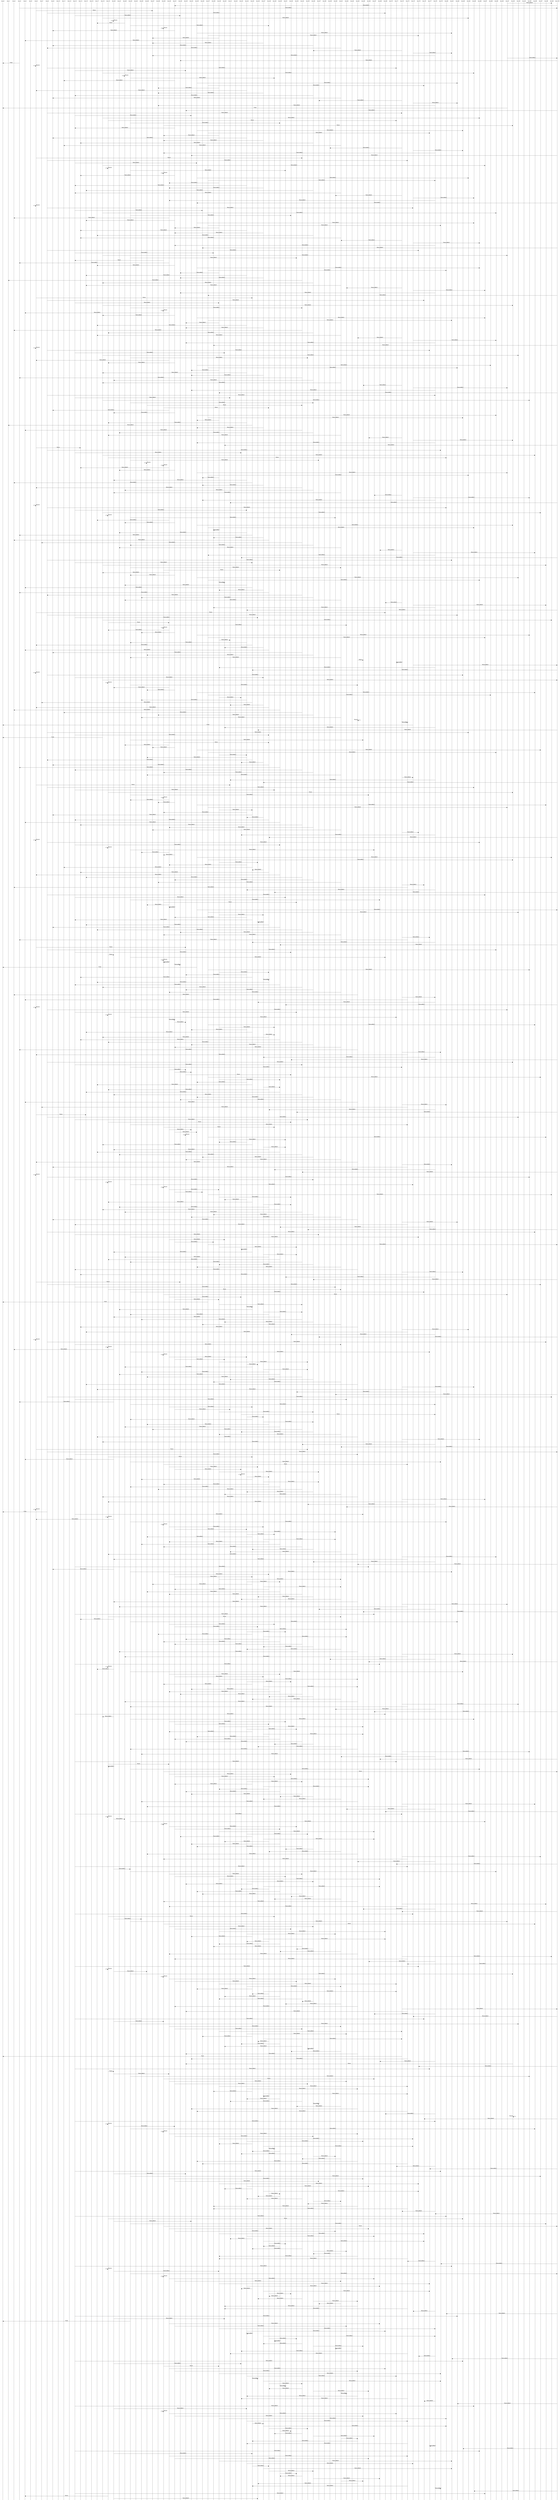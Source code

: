 msc{

Actor0,Actor1,Actor2,Actor3,Actor4,Actor5,Actor6,Actor7,Actor8,Actor9,Actor10,Actor11,Actor12,Actor13,Actor14,Actor15,Actor16,Actor17,Actor18,Actor19,Actor20,Actor21,Actor22,Actor23,Actor24,Actor25,Actor26,Actor27,Actor28,Actor29,Actor30,Actor31,Actor32,Actor33,Actor34,Actor35,Actor36,Actor37,Actor38,Actor39,Actor40,Actor41,Actor42,Actor43,Actor44,Actor45,Actor46,Actor47,Actor48,Actor49,Actor50,Actor51,Actor52,Actor53,Actor54,Actor55,Actor56,Actor57,Actor58,Actor59,Actor60,Actor61,Actor62,Actor63,Actor64,Actor65,Actor66,Actor67,Actor68,Actor69,Actor70,Actor71,Actor72,Actor73,Actor74,Actor75,Actor76,Actor77,Actor78,Actor79,Actor80,Actor81,Actor82,Actor83,Actor84,Actor85,Actor86,Actor87,Actor88,Actor89,Actor90,Actor91,Actor92,Actor93,Actor94,Actor95,Actor96,Actor97,Actor98,Actor99,Actor100;
 Actor91 => Actor99 [label="RemoveMe(G"];
 Actor100 => Actor31 [label="RemoveMe(G"];
 Actor3 => Actor100 [label="RemoveMe(G"];
 Actor6 => Actor27 [label="Rumor"];
 Actor8 => Actor69 [label="RemoveMe(G"];
 Actor13 => Actor32 [label="RemoveMe(G"];
 Actor18 => Actor84 [label="RemoveMe(G"];
 Actor20 => Actor20 [label="Remind"];
 Actor22 => Actor17 [label="Rumor"];
 Actor23 => Actor48 [label="RemoveMe(G"];
 Actor29 => Actor29 [label="Remind"];
 Actor31 => Actor9 [label="RemoveMe(G"];
 Actor35 => Actor81 [label="RemoveMe(G"];
 Actor37 => Actor75 [label="RemoveMe(G"];
 Actor39 => Actor27 [label="RemoveMe(G"];
 Actor44 => Actor4 [label="RemoveMe(G"];
 Actor47 => Actor27 [label="RemoveMe(G"];
 Actor56 => Actor9 [label="RemoveMe(G"];
 Actor61 => Actor8 [label="RemoveMe(G"];
 Actor72 => Actor56 [label="RemoveMe(G"];
 Actor74 => Actor81 [label="RemoveMe(G"];
 Actor78 => Actor27 [label="RemoveMe(G"];
 Actor91 => Actor100 [label="RemoveMe(G"];
 Actor100 => Actor32 [label="RemoveMe(G"];
 Actor3 => Actor0 [label="Finish"];
 Actor6 => Actor6 [label="Remind"];
 Actor8 => Actor71 [label="RemoveMe(G"];
 Actor13 => Actor33 [label="RemoveMe(G"];
 Actor18 => Actor85 [label="RemoveMe(G"];
 Actor22 => Actor22 [label="Remind"];
 Actor23 => Actor49 [label="RemoveMe(G"];
 Actor31 => Actor11 [label="RemoveMe(G"];
 Actor35 => Actor82 [label="RemoveMe(G"];
 Actor37 => Actor76 [label="RemoveMe(G"];
 Actor39 => Actor28 [label="RemoveMe(G"];
 Actor44 => Actor6 [label="RemoveMe(G"];
 Actor47 => Actor28 [label="RemoveMe(G"];
 Actor56 => Actor13 [label="RemoveMe(G"];
 Actor61 => Actor9 [label="RemoveMe(G"];
 Actor72 => Actor57 [label="RemoveMe(G"];
 Actor74 => Actor82 [label="RemoveMe(G"];
 Actor78 => Actor28 [label="RemoveMe(G"];
 Actor91 => Actor0 [label="Finish"];
 Actor100 => Actor33 [label="RemoveMe(G"];
 Actor8 => Actor72 [label="RemoveMe(G"];
 Actor13 => Actor34 [label="RemoveMe(G"];
 Actor18 => Actor86 [label="RemoveMe(G"];
 Actor19 => Actor71 [label="Rumor"];
 Actor23 => Actor50 [label="RemoveMe(G"];
 Actor29 => Actor92 [label="Rumor"];
 Actor31 => Actor13 [label="RemoveMe(G"];
 Actor35 => Actor83 [label="RemoveMe(G"];
 Actor37 => Actor77 [label="RemoveMe(G"];
 Actor39 => Actor29 [label="RemoveMe(G"];
 Actor44 => Actor9 [label="RemoveMe(G"];
 Actor47 => Actor29 [label="RemoveMe(G"];
 Actor56 => Actor14 [label="RemoveMe(G"];
 Actor61 => Actor11 [label="RemoveMe(G"];
 Actor72 => Actor59 [label="RemoveMe(G"];
 Actor74 => Actor83 [label="RemoveMe(G"];
 Actor78 => Actor29 [label="RemoveMe(G"];
 Actor100 => Actor34 [label="RemoveMe(G"];
 Actor6 => Actor54 [label="Rumor"];
 Actor8 => Actor73 [label="RemoveMe(G"];
 Actor13 => Actor35 [label="RemoveMe(G"];
 Actor18 => Actor87 [label="RemoveMe(G"];
 Actor19 => Actor19 [label="Remind"];
 Actor23 => Actor51 [label="RemoveMe(G"];
 Actor29 => Actor29 [label="Remind"];
 Actor31 => Actor14 [label="RemoveMe(G"];
 Actor35 => Actor84 [label="RemoveMe(G"];
 Actor37 => Actor78 [label="RemoveMe(G"];
 Actor39 => Actor30 [label="RemoveMe(G"];
 Actor44 => Actor13 [label="RemoveMe(G"];
 Actor47 => Actor30 [label="RemoveMe(G"];
 Actor56 => Actor15 [label="RemoveMe(G"];
 Actor61 => Actor13 [label="RemoveMe(G"];
 Actor72 => Actor60 [label="RemoveMe(G"];
 Actor74 => Actor85 [label="RemoveMe(G"];
 Actor78 => Actor30 [label="RemoveMe(G"];
 Actor100 => Actor35 [label="RemoveMe(G"];
 Actor6 => Actor6 [label="Remind"];
 Actor8 => Actor74 [label="RemoveMe(G"];
 Actor13 => Actor36 [label="RemoveMe(G"];
 Actor18 => Actor89 [label="RemoveMe(G"];
 Actor23 => Actor52 [label="RemoveMe(G"];
 Actor30 => Actor2 [label="RemoveMe(G"];
 Actor31 => Actor15 [label="RemoveMe(G"];
 Actor35 => Actor85 [label="RemoveMe(G"];
 Actor37 => Actor79 [label="RemoveMe(G"];
 Actor39 => Actor31 [label="RemoveMe(G"];
 Actor44 => Actor14 [label="RemoveMe(G"];
 Actor47 => Actor31 [label="RemoveMe(G"];
 Actor56 => Actor17 [label="RemoveMe(G"];
 Actor61 => Actor14 [label="RemoveMe(G"];
 Actor72 => Actor61 [label="RemoveMe(G"];
 Actor74 => Actor86 [label="RemoveMe(G"];
 Actor78 => Actor31 [label="RemoveMe(G"];
 Actor100 => Actor36 [label="RemoveMe(G"];
 Actor8 => Actor75 [label="RemoveMe(G"];
 Actor13 => Actor38 [label="RemoveMe(G"];
 Actor18 => Actor91 [label="RemoveMe(G"];
 Actor23 => Actor53 [label="RemoveMe(G"];
 Actor29 => Actor13 [label="Rumor"];
 Actor30 => Actor3 [label="RemoveMe(G"];
 Actor31 => Actor17 [label="RemoveMe(G"];
 Actor35 => Actor86 [label="RemoveMe(G"];
 Actor37 => Actor80 [label="RemoveMe(G"];
 Actor39 => Actor32 [label="RemoveMe(G"];
 Actor44 => Actor15 [label="RemoveMe(G"];
 Actor47 => Actor32 [label="RemoveMe(G"];
 Actor54 => Actor1 [label="RemoveMe(G"];
 Actor56 => Actor18 [label="RemoveMe(G"];
 Actor61 => Actor15 [label="RemoveMe(G"];
 Actor72 => Actor62 [label="RemoveMe(G"];
 Actor74 => Actor87 [label="RemoveMe(G"];
 Actor78 => Actor32 [label="RemoveMe(G"];
 Actor100 => Actor37 [label="RemoveMe(G"];
 Actor6 => Actor45 [label="Rumor"];
 Actor8 => Actor76 [label="RemoveMe(G"];
 Actor13 => Actor39 [label="RemoveMe(G"];
 Actor18 => Actor92 [label="RemoveMe(G"];
 Actor23 => Actor54 [label="RemoveMe(G"];
 Actor29 => Actor29 [label="Remind"];
 Actor30 => Actor4 [label="RemoveMe(G"];
 Actor31 => Actor18 [label="RemoveMe(G"];
 Actor35 => Actor87 [label="RemoveMe(G"];
 Actor37 => Actor81 [label="RemoveMe(G"];
 Actor39 => Actor33 [label="RemoveMe(G"];
 Actor44 => Actor17 [label="RemoveMe(G"];
 Actor47 => Actor33 [label="RemoveMe(G"];
 Actor54 => Actor2 [label="RemoveMe(G"];
 Actor56 => Actor19 [label="RemoveMe(G"];
 Actor61 => Actor17 [label="RemoveMe(G"];
 Actor72 => Actor64 [label="RemoveMe(G"];
 Actor74 => Actor89 [label="RemoveMe(G"];
 Actor78 => Actor33 [label="RemoveMe(G"];
 Actor100 => Actor38 [label="RemoveMe(G"];
 Actor6 => Actor6 [label="Remind"];
 Actor8 => Actor77 [label="RemoveMe(G"];
 Actor13 => Actor40 [label="RemoveMe(G"];
 Actor18 => Actor93 [label="RemoveMe(G"];
 Actor23 => Actor55 [label="RemoveMe(G"];
 Actor30 => Actor6 [label="RemoveMe(G"];
 Actor31 => Actor19 [label="RemoveMe(G"];
 Actor35 => Actor88 [label="RemoveMe(G"];
 Actor37 => Actor82 [label="RemoveMe(G"];
 Actor39 => Actor34 [label="RemoveMe(G"];
 Actor44 => Actor18 [label="RemoveMe(G"];
 Actor47 => Actor34 [label="RemoveMe(G"];
 Actor54 => Actor3 [label="RemoveMe(G"];
 Actor56 => Actor20 [label="RemoveMe(G"];
 Actor61 => Actor18 [label="RemoveMe(G"];
 Actor72 => Actor65 [label="RemoveMe(G"];
 Actor74 => Actor91 [label="RemoveMe(G"];
 Actor78 => Actor34 [label="RemoveMe(G"];
 Actor100 => Actor39 [label="RemoveMe(G"];
 Actor8 => Actor78 [label="RemoveMe(G"];
 Actor13 => Actor41 [label="RemoveMe(G"];
 Actor18 => Actor95 [label="RemoveMe(G"];
 Actor23 => Actor56 [label="RemoveMe(G"];
 Actor26 => Actor54 [label="Rumor"];
 Actor29 => Actor48 [label="Rumor"];
 Actor30 => Actor9 [label="RemoveMe(G"];
 Actor31 => Actor20 [label="RemoveMe(G"];
 Actor35 => Actor89 [label="RemoveMe(G"];
 Actor37 => Actor83 [label="RemoveMe(G"];
 Actor39 => Actor35 [label="RemoveMe(G"];
 Actor44 => Actor19 [label="RemoveMe(G"];
 Actor45 => Actor1 [label="RemoveMe(G"];
 Actor47 => Actor35 [label="RemoveMe(G"];
 Actor54 => Actor4 [label="RemoveMe(G"];
 Actor56 => Actor21 [label="RemoveMe(G"];
 Actor61 => Actor19 [label="RemoveMe(G"];
 Actor72 => Actor66 [label="RemoveMe(G"];
 Actor74 => Actor92 [label="RemoveMe(G"];
 Actor78 => Actor35 [label="RemoveMe(G"];
 Actor100 => Actor40 [label="RemoveMe(G"];
 Actor6 => Actor14 [label="Rumor"];
 Actor8 => Actor79 [label="RemoveMe(G"];
 Actor13 => Actor43 [label="RemoveMe(G"];
 Actor18 => Actor96 [label="RemoveMe(G"];
 Actor19 => Actor80 [label="Rumor"];
 Actor23 => Actor57 [label="RemoveMe(G"];
 Actor26 => Actor26 [label="Remind"];
 Actor29 => Actor29 [label="Remind"];
 Actor30 => Actor14 [label="RemoveMe(G"];
 Actor31 => Actor21 [label="RemoveMe(G"];
 Actor35 => Actor91 [label="RemoveMe(G"];
 Actor37 => Actor84 [label="RemoveMe(G"];
 Actor39 => Actor36 [label="RemoveMe(G"];
 Actor44 => Actor20 [label="RemoveMe(G"];
 Actor45 => Actor2 [label="RemoveMe(G"];
 Actor47 => Actor36 [label="RemoveMe(G"];
 Actor54 => Actor6 [label="RemoveMe(G"];
 Actor56 => Actor22 [label="RemoveMe(G"];
 Actor61 => Actor20 [label="RemoveMe(G"];
 Actor72 => Actor67 [label="RemoveMe(G"];
 Actor74 => Actor95 [label="RemoveMe(G"];
 Actor78 => Actor36 [label="RemoveMe(G"];
 Actor100 => Actor41 [label="RemoveMe(G"];
 Actor6 => Actor6 [label="Remind"];
 Actor8 => Actor80 [label="RemoveMe(G"];
 Actor13 => Actor44 [label="RemoveMe(G"];
 Actor18 => Actor97 [label="RemoveMe(G"];
 Actor19 => Actor19 [label="Remind"];
 Actor23 => Actor60 [label="RemoveMe(G"];
 Actor30 => Actor17 [label="RemoveMe(G"];
 Actor31 => Actor22 [label="RemoveMe(G"];
 Actor35 => Actor92 [label="RemoveMe(G"];
 Actor37 => Actor85 [label="RemoveMe(G"];
 Actor39 => Actor38 [label="RemoveMe(G"];
 Actor44 => Actor21 [label="RemoveMe(G"];
 Actor45 => Actor3 [label="RemoveMe(G"];
 Actor47 => Actor38 [label="RemoveMe(G"];
 Actor48 => Actor2 [label="RemoveMe(G"];
 Actor54 => Actor7 [label="RemoveMe(G"];
 Actor56 => Actor23 [label="RemoveMe(G"];
 Actor61 => Actor21 [label="RemoveMe(G"];
 Actor72 => Actor68 [label="RemoveMe(G"];
 Actor74 => Actor96 [label="RemoveMe(G"];
 Actor78 => Actor37 [label="RemoveMe(G"];
 Actor100 => Actor43 [label="RemoveMe(G"];
 Actor8 => Actor81 [label="RemoveMe(G"];
 Actor13 => Actor45 [label="RemoveMe(G"];
 Actor18 => Actor98 [label="RemoveMe(G"];
 Actor23 => Actor61 [label="RemoveMe(G"];
 Actor29 => Actor50 [label="Rumor"];
 Actor30 => Actor18 [label="RemoveMe(G"];
 Actor31 => Actor23 [label="RemoveMe(G"];
 Actor35 => Actor93 [label="RemoveMe(G"];
 Actor37 => Actor86 [label="RemoveMe(G"];
 Actor39 => Actor40 [label="RemoveMe(G"];
 Actor44 => Actor22 [label="RemoveMe(G"];
 Actor45 => Actor4 [label="RemoveMe(G"];
 Actor47 => Actor39 [label="RemoveMe(G"];
 Actor48 => Actor3 [label="RemoveMe(G"];
 Actor54 => Actor8 [label="RemoveMe(G"];
 Actor56 => Actor25 [label="RemoveMe(G"];
 Actor61 => Actor22 [label="RemoveMe(G"];
 Actor72 => Actor69 [label="RemoveMe(G"];
 Actor74 => Actor98 [label="RemoveMe(G"];
 Actor78 => Actor38 [label="RemoveMe(G"];
 Actor100 => Actor44 [label="RemoveMe(G"];
 Actor6 => Actor69 [label="Rumor"];
 Actor8 => Actor82 [label="RemoveMe(G"];
 Actor13 => Actor46 [label="RemoveMe(G"];
 Actor18 => Actor99 [label="RemoveMe(G"];
 Actor19 => Actor30 [label="Rumor"];
 Actor23 => Actor62 [label="RemoveMe(G"];
 Actor29 => Actor29 [label="Remind"];
 Actor30 => Actor19 [label="RemoveMe(G"];
 Actor31 => Actor25 [label="RemoveMe(G"];
 Actor35 => Actor95 [label="RemoveMe(G"];
 Actor37 => Actor87 [label="RemoveMe(G"];
 Actor39 => Actor41 [label="RemoveMe(G"];
 Actor44 => Actor23 [label="RemoveMe(G"];
 Actor45 => Actor6 [label="RemoveMe(G"];
 Actor47 => Actor40 [label="RemoveMe(G"];
 Actor48 => Actor4 [label="RemoveMe(G"];
 Actor54 => Actor9 [label="RemoveMe(G"];
 Actor56 => Actor26 [label="RemoveMe(G"];
 Actor61 => Actor23 [label="RemoveMe(G"];
 Actor64 => Actor65 [label="Rumor"];
 Actor72 => Actor71 [label="RemoveMe(G"];
 Actor74 => Actor100 [label="RemoveMe(G"];
 Actor78 => Actor39 [label="RemoveMe(G"];
 Actor100 => Actor45 [label="RemoveMe(G"];
 Actor6 => Actor6 [label="Remind"];
 Actor8 => Actor83 [label="RemoveMe(G"];
 Actor13 => Actor47 [label="RemoveMe(G"];
 Actor18 => Actor100 [label="RemoveMe(G"];
 Actor19 => Actor19 [label="Remind"];
 Actor23 => Actor64 [label="RemoveMe(G"];
 Actor30 => Actor20 [label="RemoveMe(G"];
 Actor31 => Actor26 [label="RemoveMe(G"];
 Actor35 => Actor96 [label="RemoveMe(G"];
 Actor37 => Actor88 [label="RemoveMe(G"];
 Actor39 => Actor43 [label="RemoveMe(G"];
 Actor44 => Actor25 [label="RemoveMe(G"];
 Actor45 => Actor7 [label="RemoveMe(G"];
 Actor47 => Actor41 [label="RemoveMe(G"];
 Actor48 => Actor6 [label="RemoveMe(G"];
 Actor50 => Actor2 [label="RemoveMe(G"];
 Actor54 => Actor11 [label="RemoveMe(G"];
 Actor56 => Actor28 [label="RemoveMe(G"];
 Actor61 => Actor25 [label="RemoveMe(G"];
 Actor64 => Actor64 [label="Remind"];
 Actor72 => Actor73 [label="RemoveMe(G"];
 Actor74 => Actor0 [label="Finish"];
 Actor78 => Actor40 [label="RemoveMe(G"];
 Actor100 => Actor46 [label="RemoveMe(G"];
 Actor8 => Actor84 [label="RemoveMe(G"];
 Actor13 => Actor48 [label="RemoveMe(G"];
 Actor18 => Actor0 [label="Finish"];
 Actor23 => Actor65 [label="RemoveMe(G"];
 Actor29 => Actor48 [label="Rumor"];
 Actor30 => Actor22 [label="RemoveMe(G"];
 Actor31 => Actor27 [label="RemoveMe(G"];
 Actor35 => Actor97 [label="RemoveMe(G"];
 Actor37 => Actor89 [label="RemoveMe(G"];
 Actor39 => Actor44 [label="RemoveMe(G"];
 Actor44 => Actor26 [label="RemoveMe(G"];
 Actor45 => Actor8 [label="RemoveMe(G"];
 Actor47 => Actor43 [label="RemoveMe(G"];
 Actor48 => Actor9 [label="RemoveMe(G"];
 Actor50 => Actor3 [label="RemoveMe(G"];
 Actor54 => Actor13 [label="RemoveMe(G"];
 Actor56 => Actor29 [label="RemoveMe(G"];
 Actor61 => Actor26 [label="RemoveMe(G"];
 Actor72 => Actor74 [label="RemoveMe(G"];
 Actor78 => Actor41 [label="RemoveMe(G"];
 Actor100 => Actor47 [label="RemoveMe(G"];
 Actor6 => Actor41 [label="Rumor"];
 Actor8 => Actor85 [label="RemoveMe(G"];
 Actor13 => Actor49 [label="RemoveMe(G"];
 Actor19 => Actor92 [label="Rumor"];
 Actor23 => Actor66 [label="RemoveMe(G"];
 Actor29 => Actor29 [label="Remind"];
 Actor30 => Actor23 [label="RemoveMe(G"];
 Actor31 => Actor28 [label="RemoveMe(G"];
 Actor35 => Actor98 [label="RemoveMe(G"];
 Actor37 => Actor91 [label="RemoveMe(G"];
 Actor39 => Actor45 [label="RemoveMe(G"];
 Actor44 => Actor29 [label="RemoveMe(G"];
 Actor45 => Actor9 [label="RemoveMe(G"];
 Actor47 => Actor44 [label="RemoveMe(G"];
 Actor48 => Actor13 [label="RemoveMe(G"];
 Actor50 => Actor4 [label="RemoveMe(G"];
 Actor54 => Actor14 [label="RemoveMe(G"];
 Actor56 => Actor30 [label="RemoveMe(G"];
 Actor61 => Actor27 [label="RemoveMe(G"];
 Actor72 => Actor75 [label="RemoveMe(G"];
 Actor78 => Actor43 [label="RemoveMe(G"];
 Actor100 => Actor48 [label="RemoveMe(G"];
 Actor6 => Actor6 [label="Remind"];
 Actor8 => Actor86 [label="RemoveMe(G"];
 Actor13 => Actor50 [label="RemoveMe(G"];
 Actor19 => Actor19 [label="Remind"];
 Actor23 => Actor67 [label="RemoveMe(G"];
 Actor30 => Actor25 [label="RemoveMe(G"];
 Actor31 => Actor29 [label="RemoveMe(G"];
 Actor35 => Actor99 [label="RemoveMe(G"];
 Actor37 => Actor92 [label="RemoveMe(G"];
 Actor39 => Actor46 [label="RemoveMe(G"];
 Actor44 => Actor30 [label="RemoveMe(G"];
 Actor45 => Actor11 [label="RemoveMe(G"];
 Actor47 => Actor45 [label="RemoveMe(G"];
 Actor48 => Actor14 [label="RemoveMe(G"];
 Actor50 => Actor6 [label="RemoveMe(G"];
 Actor54 => Actor15 [label="RemoveMe(G"];
 Actor56 => Actor31 [label="RemoveMe(G"];
 Actor61 => Actor28 [label="RemoveMe(G"];
 Actor72 => Actor76 [label="RemoveMe(G"];
 Actor73 => Actor2 [label="RemoveMe(G"];
 Actor78 => Actor44 [label="RemoveMe(G"];
 Actor100 => Actor49 [label="RemoveMe(G"];
 Actor8 => Actor87 [label="RemoveMe(G"];
 Actor13 => Actor51 [label="RemoveMe(G"];
 Actor23 => Actor68 [label="RemoveMe(G"];
 Actor29 => Actor53 [label="Rumor"];
 Actor30 => Actor26 [label="RemoveMe(G"];
 Actor31 => Actor30 [label="RemoveMe(G"];
 Actor35 => Actor100 [label="RemoveMe(G"];
 Actor37 => Actor93 [label="RemoveMe(G"];
 Actor39 => Actor47 [label="RemoveMe(G"];
 Actor44 => Actor31 [label="RemoveMe(G"];
 Actor45 => Actor13 [label="RemoveMe(G"];
 Actor47 => Actor46 [label="RemoveMe(G"];
 Actor48 => Actor15 [label="RemoveMe(G"];
 Actor50 => Actor9 [label="RemoveMe(G"];
 Actor54 => Actor17 [label="RemoveMe(G"];
 Actor56 => Actor32 [label="RemoveMe(G"];
 Actor61 => Actor29 [label="RemoveMe(G"];
 Actor72 => Actor77 [label="RemoveMe(G"];
 Actor73 => Actor3 [label="RemoveMe(G"];
 Actor78 => Actor45 [label="RemoveMe(G"];
 Actor100 => Actor50 [label="RemoveMe(G"];
 Actor6 => Actor33 [label="Rumor"];
 Actor8 => Actor89 [label="RemoveMe(G"];
 Actor13 => Actor52 [label="RemoveMe(G"];
 Actor19 => Actor20 [label="Rumor"];
 Actor23 => Actor69 [label="RemoveMe(G"];
 Actor29 => Actor29 [label="Remind"];
 Actor30 => Actor29 [label="RemoveMe(G"];
 Actor31 => Actor32 [label="RemoveMe(G"];
 Actor35 => Actor0 [label="Finish"];
 Actor37 => Actor95 [label="RemoveMe(G"];
 Actor39 => Actor48 [label="RemoveMe(G"];
 Actor44 => Actor33 [label="RemoveMe(G"];
 Actor45 => Actor14 [label="RemoveMe(G"];
 Actor47 => Actor48 [label="RemoveMe(G"];
 Actor48 => Actor17 [label="RemoveMe(G"];
 Actor50 => Actor13 [label="RemoveMe(G"];
 Actor54 => Actor18 [label="RemoveMe(G"];
 Actor56 => Actor33 [label="RemoveMe(G"];
 Actor61 => Actor30 [label="RemoveMe(G"];
 Actor64 => Actor2 [label="RemoveMe(G"];
 Actor72 => Actor78 [label="RemoveMe(G"];
 Actor73 => Actor4 [label="RemoveMe(G"];
 Actor78 => Actor46 [label="RemoveMe(G"];
 Actor100 => Actor51 [label="RemoveMe(G"];
 Actor6 => Actor6 [label="Remind"];
 Actor8 => Actor91 [label="RemoveMe(G"];
 Actor13 => Actor53 [label="RemoveMe(G"];
 Actor19 => Actor19 [label="Remind"];
 Actor23 => Actor71 [label="RemoveMe(G"];
 Actor30 => Actor31 [label="RemoveMe(G"];
 Actor31 => Actor33 [label="RemoveMe(G"];
 Actor37 => Actor96 [label="RemoveMe(G"];
 Actor39 => Actor49 [label="RemoveMe(G"];
 Actor44 => Actor34 [label="RemoveMe(G"];
 Actor45 => Actor15 [label="RemoveMe(G"];
 Actor47 => Actor49 [label="RemoveMe(G"];
 Actor48 => Actor18 [label="RemoveMe(G"];
 Actor50 => Actor14 [label="RemoveMe(G"];
 Actor54 => Actor19 [label="RemoveMe(G"];
 Actor56 => Actor34 [label="RemoveMe(G"];
 Actor61 => Actor31 [label="RemoveMe(G"];
 Actor64 => Actor3 [label="RemoveMe(G"];
 Actor72 => Actor79 [label="RemoveMe(G"];
 Actor73 => Actor6 [label="RemoveMe(G"];
 Actor78 => Actor47 [label="RemoveMe(G"];
 Actor100 => Actor52 [label="RemoveMe(G"];
 Actor8 => Actor92 [label="RemoveMe(G"];
 Actor13 => Actor54 [label="RemoveMe(G"];
 Actor23 => Actor72 [label="RemoveMe(G"];
 Actor30 => Actor33 [label="RemoveMe(G"];
 Actor31 => Actor34 [label="RemoveMe(G"];
 Actor33 => Actor52 [label="Rumor"];
 Actor37 => Actor97 [label="RemoveMe(G"];
 Actor39 => Actor50 [label="RemoveMe(G"];
 Actor44 => Actor35 [label="RemoveMe(G"];
 Actor45 => Actor17 [label="RemoveMe(G"];
 Actor47 => Actor50 [label="RemoveMe(G"];
 Actor48 => Actor19 [label="RemoveMe(G"];
 Actor50 => Actor15 [label="RemoveMe(G"];
 Actor54 => Actor20 [label="RemoveMe(G"];
 Actor56 => Actor35 [label="RemoveMe(G"];
 Actor61 => Actor32 [label="RemoveMe(G"];
 Actor64 => Actor4 [label="RemoveMe(G"];
 Actor72 => Actor80 [label="RemoveMe(G"];
 Actor73 => Actor7 [label="RemoveMe(G"];
 Actor78 => Actor48 [label="RemoveMe(G"];
 Actor100 => Actor53 [label="RemoveMe(G"];
 Actor6 => Actor15 [label="Rumor"];
 Actor8 => Actor93 [label="RemoveMe(G"];
 Actor13 => Actor55 [label="RemoveMe(G"];
 Actor19 => Actor52 [label="Rumor"];
 Actor23 => Actor73 [label="RemoveMe(G"];
 Actor29 => Actor49 [label="Rumor"];
 Actor30 => Actor34 [label="RemoveMe(G"];
 Actor31 => Actor35 [label="RemoveMe(G"];
 Actor33 => Actor33 [label="Remind"];
 Actor37 => Actor98 [label="RemoveMe(G"];
 Actor39 => Actor51 [label="RemoveMe(G"];
 Actor44 => Actor39 [label="RemoveMe(G"];
 Actor45 => Actor18 [label="RemoveMe(G"];
 Actor47 => Actor51 [label="RemoveMe(G"];
 Actor48 => Actor20 [label="RemoveMe(G"];
 Actor50 => Actor17 [label="RemoveMe(G"];
 Actor54 => Actor21 [label="RemoveMe(G"];
 Actor56 => Actor36 [label="RemoveMe(G"];
 Actor61 => Actor33 [label="RemoveMe(G"];
 Actor64 => Actor6 [label="RemoveMe(G"];
 Actor72 => Actor81 [label="RemoveMe(G"];
 Actor73 => Actor9 [label="RemoveMe(G"];
 Actor78 => Actor49 [label="RemoveMe(G"];
 Actor100 => Actor54 [label="RemoveMe(G"];
 Actor6 => Actor6 [label="Remind"];
 Actor8 => Actor95 [label="RemoveMe(G"];
 Actor13 => Actor56 [label="RemoveMe(G"];
 Actor19 => Actor19 [label="Remind"];
 Actor23 => Actor74 [label="RemoveMe(G"];
 Actor29 => Actor29 [label="Remind"];
 Actor30 => Actor39 [label="RemoveMe(G"];
 Actor31 => Actor36 [label="RemoveMe(G"];
 Actor37 => Actor99 [label="RemoveMe(G"];
 Actor39 => Actor52 [label="RemoveMe(G"];
 Actor44 => Actor40 [label="RemoveMe(G"];
 Actor45 => Actor19 [label="RemoveMe(G"];
 Actor47 => Actor52 [label="RemoveMe(G"];
 Actor48 => Actor21 [label="RemoveMe(G"];
 Actor50 => Actor18 [label="RemoveMe(G"];
 Actor54 => Actor22 [label="RemoveMe(G"];
 Actor56 => Actor38 [label="RemoveMe(G"];
 Actor61 => Actor34 [label="RemoveMe(G"];
 Actor64 => Actor9 [label="RemoveMe(G"];
 Actor72 => Actor82 [label="RemoveMe(G"];
 Actor73 => Actor13 [label="RemoveMe(G"];
 Actor78 => Actor50 [label="RemoveMe(G"];
 Actor100 => Actor55 [label="RemoveMe(G"];
 Actor8 => Actor96 [label="RemoveMe(G"];
 Actor13 => Actor57 [label="RemoveMe(G"];
 Actor23 => Actor75 [label="RemoveMe(G"];
 Actor30 => Actor40 [label="RemoveMe(G"];
 Actor31 => Actor38 [label="RemoveMe(G"];
 Actor37 => Actor100 [label="RemoveMe(G"];
 Actor39 => Actor53 [label="RemoveMe(G"];
 Actor44 => Actor43 [label="RemoveMe(G"];
 Actor45 => Actor20 [label="RemoveMe(G"];
 Actor47 => Actor53 [label="RemoveMe(G"];
 Actor48 => Actor22 [label="RemoveMe(G"];
 Actor50 => Actor19 [label="RemoveMe(G"];
 Actor54 => Actor23 [label="RemoveMe(G"];
 Actor56 => Actor39 [label="RemoveMe(G"];
 Actor61 => Actor35 [label="RemoveMe(G"];
 Actor64 => Actor13 [label="RemoveMe(G"];
 Actor72 => Actor83 [label="RemoveMe(G"];
 Actor73 => Actor14 [label="RemoveMe(G"];
 Actor78 => Actor51 [label="RemoveMe(G"];
 Actor100 => Actor56 [label="RemoveMe(G"];
 Actor6 => Actor32 [label="Rumor"];
 Actor8 => Actor97 [label="RemoveMe(G"];
 Actor13 => Actor60 [label="RemoveMe(G"];
 Actor19 => Actor61 [label="Rumor"];
 Actor23 => Actor76 [label="RemoveMe(G"];
 Actor29 => Actor91 [label="Rumor"];
 Actor30 => Actor43 [label="RemoveMe(G"];
 Actor31 => Actor39 [label="RemoveMe(G"];
 Actor37 => Actor0 [label="Finish"];
 Actor39 => Actor54 [label="RemoveMe(G"];
 Actor44 => Actor45 [label="RemoveMe(G"];
 Actor45 => Actor21 [label="RemoveMe(G"];
 Actor47 => Actor54 [label="RemoveMe(G"];
 Actor48 => Actor23 [label="RemoveMe(G"];
 Actor50 => Actor20 [label="RemoveMe(G"];
 Actor54 => Actor25 [label="RemoveMe(G"];
 Actor56 => Actor40 [label="RemoveMe(G"];
 Actor61 => Actor36 [label="RemoveMe(G"];
 Actor64 => Actor14 [label="RemoveMe(G"];
 Actor72 => Actor84 [label="RemoveMe(G"];
 Actor73 => Actor15 [label="RemoveMe(G"];
 Actor78 => Actor52 [label="RemoveMe(G"];
 Actor100 => Actor57 [label="RemoveMe(G"];
 Actor6 => Actor6 [label="Remind"];
 Actor8 => Actor98 [label="RemoveMe(G"];
 Actor13 => Actor61 [label="RemoveMe(G"];
 Actor19 => Actor19 [label="Remind"];
 Actor20 => Actor2 [label="RemoveMe(G"];
 Actor23 => Actor77 [label="RemoveMe(G"];
 Actor29 => Actor29 [label="Remind"];
 Actor30 => Actor44 [label="RemoveMe(G"];
 Actor31 => Actor40 [label="RemoveMe(G"];
 Actor39 => Actor55 [label="RemoveMe(G"];
 Actor44 => Actor46 [label="RemoveMe(G"];
 Actor45 => Actor22 [label="RemoveMe(G"];
 Actor47 => Actor55 [label="RemoveMe(G"];
 Actor48 => Actor25 [label="RemoveMe(G"];
 Actor50 => Actor21 [label="RemoveMe(G"];
 Actor54 => Actor26 [label="RemoveMe(G"];
 Actor56 => Actor41 [label="RemoveMe(G"];
 Actor61 => Actor38 [label="RemoveMe(G"];
 Actor64 => Actor15 [label="RemoveMe(G"];
 Actor72 => Actor85 [label="RemoveMe(G"];
 Actor73 => Actor17 [label="RemoveMe(G"];
 Actor78 => Actor53 [label="RemoveMe(G"];
 Actor100 => Actor60 [label="RemoveMe(G"];
 Actor8 => Actor99 [label="RemoveMe(G"];
 Actor13 => Actor62 [label="RemoveMe(G"];
 Actor20 => Actor3 [label="RemoveMe(G"];
 Actor23 => Actor78 [label="RemoveMe(G"];
 Actor30 => Actor45 [label="RemoveMe(G"];
 Actor31 => Actor41 [label="RemoveMe(G"];
 Actor39 => Actor56 [label="RemoveMe(G"];
 Actor43 => Actor78 [label="Rumor"];
 Actor44 => Actor47 [label="RemoveMe(G"];
 Actor45 => Actor23 [label="RemoveMe(G"];
 Actor47 => Actor56 [label="RemoveMe(G"];
 Actor48 => Actor26 [label="RemoveMe(G"];
 Actor50 => Actor22 [label="RemoveMe(G"];
 Actor54 => Actor27 [label="RemoveMe(G"];
 Actor56 => Actor43 [label="RemoveMe(G"];
 Actor61 => Actor39 [label="RemoveMe(G"];
 Actor64 => Actor17 [label="RemoveMe(G"];
 Actor72 => Actor86 [label="RemoveMe(G"];
 Actor73 => Actor18 [label="RemoveMe(G"];
 Actor78 => Actor54 [label="RemoveMe(G"];
 Actor100 => Actor61 [label="RemoveMe(G"];
 Actor6 => Actor55 [label="Rumor"];
 Actor8 => Actor100 [label="RemoveMe(G"];
 Actor13 => Actor64 [label="RemoveMe(G"];
 Actor19 => Actor45 [label="Rumor"];
 Actor20 => Actor4 [label="RemoveMe(G"];
 Actor23 => Actor79 [label="RemoveMe(G"];
 Actor29 => Actor73 [label="Rumor"];
 Actor30 => Actor46 [label="RemoveMe(G"];
 Actor31 => Actor43 [label="RemoveMe(G"];
 Actor39 => Actor57 [label="RemoveMe(G"];
 Actor43 => Actor43 [label="Remind"];
 Actor44 => Actor48 [label="RemoveMe(G"];
 Actor45 => Actor25 [label="RemoveMe(G"];
 Actor47 => Actor57 [label="RemoveMe(G"];
 Actor48 => Actor29 [label="RemoveMe(G"];
 Actor50 => Actor23 [label="RemoveMe(G"];
 Actor54 => Actor28 [label="RemoveMe(G"];
 Actor56 => Actor44 [label="RemoveMe(G"];
 Actor61 => Actor40 [label="RemoveMe(G"];
 Actor64 => Actor18 [label="RemoveMe(G"];
 Actor72 => Actor87 [label="RemoveMe(G"];
 Actor73 => Actor19 [label="RemoveMe(G"];
 Actor78 => Actor55 [label="RemoveMe(G"];
 Actor100 => Actor62 [label="RemoveMe(G"];
 Actor6 => Actor6 [label="Remind"];
 Actor8 => Actor0 [label="Finish"];
 Actor13 => Actor65 [label="RemoveMe(G"];
 Actor19 => Actor19 [label="Remind"];
 Actor20 => Actor6 [label="RemoveMe(G"];
 Actor23 => Actor80 [label="RemoveMe(G"];
 Actor29 => Actor29 [label="Remind"];
 Actor30 => Actor47 [label="RemoveMe(G"];
 Actor31 => Actor44 [label="RemoveMe(G"];
 Actor39 => Actor60 [label="RemoveMe(G"];
 Actor44 => Actor49 [label="RemoveMe(G"];
 Actor45 => Actor26 [label="RemoveMe(G"];
 Actor47 => Actor60 [label="RemoveMe(G"];
 Actor48 => Actor30 [label="RemoveMe(G"];
 Actor50 => Actor25 [label="RemoveMe(G"];
 Actor54 => Actor29 [label="RemoveMe(G"];
 Actor56 => Actor45 [label="RemoveMe(G"];
 Actor61 => Actor41 [label="RemoveMe(G"];
 Actor64 => Actor19 [label="RemoveMe(G"];
 Actor72 => Actor89 [label="RemoveMe(G"];
 Actor73 => Actor20 [label="RemoveMe(G"];
 Actor78 => Actor56 [label="RemoveMe(G"];
 Actor100 => Actor64 [label="RemoveMe(G"];
 Actor13 => Actor66 [label="RemoveMe(G"];
 Actor20 => Actor9 [label="RemoveMe(G"];
 Actor23 => Actor81 [label="RemoveMe(G"];
 Actor30 => Actor48 [label="RemoveMe(G"];
 Actor31 => Actor45 [label="RemoveMe(G"];
 Actor39 => Actor61 [label="RemoveMe(G"];
 Actor44 => Actor50 [label="RemoveMe(G"];
 Actor45 => Actor27 [label="RemoveMe(G"];
 Actor47 => Actor61 [label="RemoveMe(G"];
 Actor48 => Actor31 [label="RemoveMe(G"];
 Actor50 => Actor26 [label="RemoveMe(G"];
 Actor54 => Actor30 [label="RemoveMe(G"];
 Actor56 => Actor46 [label="RemoveMe(G"];
 Actor61 => Actor43 [label="RemoveMe(G"];
 Actor64 => Actor20 [label="RemoveMe(G"];
 Actor72 => Actor91 [label="RemoveMe(G"];
 Actor73 => Actor21 [label="RemoveMe(G"];
 Actor78 => Actor57 [label="RemoveMe(G"];
 Actor100 => Actor65 [label="RemoveMe(G"];
 Actor13 => Actor67 [label="RemoveMe(G"];
 Actor19 => Actor61 [label="Rumor"];
 Actor20 => Actor14 [label="RemoveMe(G"];
 Actor23 => Actor82 [label="RemoveMe(G"];
 Actor30 => Actor49 [label="RemoveMe(G"];
 Actor31 => Actor46 [label="RemoveMe(G"];
 Actor39 => Actor62 [label="RemoveMe(G"];
 Actor44 => Actor51 [label="RemoveMe(G"];
 Actor45 => Actor28 [label="RemoveMe(G"];
 Actor47 => Actor62 [label="RemoveMe(G"];
 Actor48 => Actor33 [label="RemoveMe(G"];
 Actor50 => Actor29 [label="RemoveMe(G"];
 Actor54 => Actor31 [label="RemoveMe(G"];
 Actor56 => Actor47 [label="RemoveMe(G"];
 Actor61 => Actor44 [label="RemoveMe(G"];
 Actor64 => Actor21 [label="RemoveMe(G"];
 Actor72 => Actor92 [label="RemoveMe(G"];
 Actor73 => Actor22 [label="RemoveMe(G"];
 Actor78 => Actor59 [label="RemoveMe(G"];
 Actor100 => Actor66 [label="RemoveMe(G"];
 Actor13 => Actor68 [label="RemoveMe(G"];
 Actor19 => Actor19 [label="Remind"];
 Actor20 => Actor17 [label="RemoveMe(G"];
 Actor23 => Actor83 [label="RemoveMe(G"];
 Actor30 => Actor50 [label="RemoveMe(G"];
 Actor31 => Actor47 [label="RemoveMe(G"];
 Actor39 => Actor64 [label="RemoveMe(G"];
 Actor44 => Actor52 [label="RemoveMe(G"];
 Actor45 => Actor29 [label="RemoveMe(G"];
 Actor47 => Actor64 [label="RemoveMe(G"];
 Actor48 => Actor34 [label="RemoveMe(G"];
 Actor50 => Actor30 [label="RemoveMe(G"];
 Actor54 => Actor32 [label="RemoveMe(G"];
 Actor56 => Actor48 [label="RemoveMe(G"];
 Actor61 => Actor45 [label="RemoveMe(G"];
 Actor64 => Actor22 [label="RemoveMe(G"];
 Actor72 => Actor93 [label="RemoveMe(G"];
 Actor73 => Actor23 [label="RemoveMe(G"];
 Actor78 => Actor60 [label="RemoveMe(G"];
 Actor100 => Actor67 [label="RemoveMe(G"];
 Actor13 => Actor69 [label="RemoveMe(G"];
 Actor20 => Actor18 [label="RemoveMe(G"];
 Actor23 => Actor85 [label="RemoveMe(G"];
 Actor30 => Actor51 [label="RemoveMe(G"];
 Actor31 => Actor48 [label="RemoveMe(G"];
 Actor39 => Actor65 [label="RemoveMe(G"];
 Actor44 => Actor53 [label="RemoveMe(G"];
 Actor45 => Actor30 [label="RemoveMe(G"];
 Actor47 => Actor65 [label="RemoveMe(G"];
 Actor48 => Actor35 [label="RemoveMe(G"];
 Actor50 => Actor31 [label="RemoveMe(G"];
 Actor54 => Actor33 [label="RemoveMe(G"];
 Actor56 => Actor49 [label="RemoveMe(G"];
 Actor61 => Actor46 [label="RemoveMe(G"];
 Actor64 => Actor23 [label="RemoveMe(G"];
 Actor72 => Actor95 [label="RemoveMe(G"];
 Actor73 => Actor25 [label="RemoveMe(G"];
 Actor78 => Actor61 [label="RemoveMe(G"];
 Actor100 => Actor68 [label="RemoveMe(G"];
 Actor13 => Actor71 [label="RemoveMe(G"];
 Actor19 => Actor30 [label="Rumor"];
 Actor20 => Actor19 [label="RemoveMe(G"];
 Actor23 => Actor86 [label="RemoveMe(G"];
 Actor29 => Actor100 [label="Rumor"];
 Actor30 => Actor52 [label="RemoveMe(G"];
 Actor31 => Actor49 [label="RemoveMe(G"];
 Actor39 => Actor66 [label="RemoveMe(G"];
 Actor44 => Actor54 [label="RemoveMe(G"];
 Actor45 => Actor31 [label="RemoveMe(G"];
 Actor47 => Actor66 [label="RemoveMe(G"];
 Actor48 => Actor39 [label="RemoveMe(G"];
 Actor50 => Actor33 [label="RemoveMe(G"];
 Actor54 => Actor34 [label="RemoveMe(G"];
 Actor56 => Actor50 [label="RemoveMe(G"];
 Actor61 => Actor47 [label="RemoveMe(G"];
 Actor64 => Actor25 [label="RemoveMe(G"];
 Actor72 => Actor96 [label="RemoveMe(G"];
 Actor73 => Actor26 [label="RemoveMe(G"];
 Actor78 => Actor62 [label="RemoveMe(G"];
 Actor100 => Actor69 [label="RemoveMe(G"];
 Actor13 => Actor72 [label="RemoveMe(G"];
 Actor19 => Actor19 [label="Remind"];
 Actor20 => Actor22 [label="RemoveMe(G"];
 Actor23 => Actor87 [label="RemoveMe(G"];
 Actor29 => Actor29 [label="Remind"];
 Actor30 => Actor53 [label="RemoveMe(G"];
 Actor31 => Actor50 [label="RemoveMe(G"];
 Actor39 => Actor67 [label="RemoveMe(G"];
 Actor44 => Actor55 [label="RemoveMe(G"];
 Actor45 => Actor32 [label="RemoveMe(G"];
 Actor47 => Actor67 [label="RemoveMe(G"];
 Actor48 => Actor40 [label="RemoveMe(G"];
 Actor50 => Actor34 [label="RemoveMe(G"];
 Actor54 => Actor35 [label="RemoveMe(G"];
 Actor56 => Actor51 [label="RemoveMe(G"];
 Actor61 => Actor48 [label="RemoveMe(G"];
 Actor64 => Actor26 [label="RemoveMe(G"];
 Actor72 => Actor97 [label="RemoveMe(G"];
 Actor73 => Actor29 [label="RemoveMe(G"];
 Actor78 => Actor64 [label="RemoveMe(G"];
 Actor100 => Actor71 [label="RemoveMe(G"];
 Actor13 => Actor73 [label="RemoveMe(G"];
 Actor20 => Actor23 [label="RemoveMe(G"];
 Actor23 => Actor89 [label="RemoveMe(G"];
 Actor30 => Actor54 [label="RemoveMe(G"];
 Actor31 => Actor51 [label="RemoveMe(G"];
 Actor39 => Actor68 [label="RemoveMe(G"];
 Actor44 => Actor56 [label="RemoveMe(G"];
 Actor45 => Actor33 [label="RemoveMe(G"];
 Actor47 => Actor68 [label="RemoveMe(G"];
 Actor48 => Actor43 [label="RemoveMe(G"];
 Actor50 => Actor35 [label="RemoveMe(G"];
 Actor54 => Actor36 [label="RemoveMe(G"];
 Actor56 => Actor52 [label="RemoveMe(G"];
 Actor61 => Actor49 [label="RemoveMe(G"];
 Actor64 => Actor29 [label="RemoveMe(G"];
 Actor72 => Actor98 [label="RemoveMe(G"];
 Actor73 => Actor30 [label="RemoveMe(G"];
 Actor78 => Actor65 [label="RemoveMe(G"];
 Actor100 => Actor72 [label="RemoveMe(G"];
 Actor13 => Actor74 [label="RemoveMe(G"];
 Actor19 => Actor49 [label="Rumor"];
 Actor20 => Actor25 [label="RemoveMe(G"];
 Actor23 => Actor91 [label="RemoveMe(G"];
 Actor29 => Actor96 [label="Rumor"];
 Actor30 => Actor56 [label="RemoveMe(G"];
 Actor31 => Actor52 [label="RemoveMe(G"];
 Actor39 => Actor69 [label="RemoveMe(G"];
 Actor44 => Actor60 [label="RemoveMe(G"];
 Actor45 => Actor34 [label="RemoveMe(G"];
 Actor47 => Actor69 [label="RemoveMe(G"];
 Actor48 => Actor44 [label="RemoveMe(G"];
 Actor50 => Actor39 [label="RemoveMe(G"];
 Actor54 => Actor38 [label="RemoveMe(G"];
 Actor56 => Actor53 [label="RemoveMe(G"];
 Actor61 => Actor50 [label="RemoveMe(G"];
 Actor64 => Actor30 [label="RemoveMe(G"];
 Actor72 => Actor99 [label="RemoveMe(G"];
 Actor73 => Actor31 [label="RemoveMe(G"];
 Actor78 => Actor66 [label="RemoveMe(G"];
 Actor100 => Actor73 [label="RemoveMe(G"];
 Actor13 => Actor75 [label="RemoveMe(G"];
 Actor19 => Actor19 [label="Remind"];
 Actor20 => Actor26 [label="RemoveMe(G"];
 Actor23 => Actor92 [label="RemoveMe(G"];
 Actor29 => Actor29 [label="Remind"];
 Actor30 => Actor60 [label="RemoveMe(G"];
 Actor31 => Actor53 [label="RemoveMe(G"];
 Actor39 => Actor71 [label="RemoveMe(G"];
 Actor44 => Actor61 [label="RemoveMe(G"];
 Actor45 => Actor35 [label="RemoveMe(G"];
 Actor47 => Actor71 [label="RemoveMe(G"];
 Actor48 => Actor45 [label="RemoveMe(G"];
 Actor50 => Actor40 [label="RemoveMe(G"];
 Actor54 => Actor39 [label="RemoveMe(G"];
 Actor56 => Actor54 [label="RemoveMe(G"];
 Actor61 => Actor51 [label="RemoveMe(G"];
 Actor64 => Actor31 [label="RemoveMe(G"];
 Actor72 => Actor100 [label="RemoveMe(G"];
 Actor73 => Actor33 [label="RemoveMe(G"];
 Actor78 => Actor67 [label="RemoveMe(G"];
 Actor100 => Actor74 [label="RemoveMe(G"];
 Actor13 => Actor76 [label="RemoveMe(G"];
 Actor20 => Actor29 [label="RemoveMe(G"];
 Actor23 => Actor93 [label="RemoveMe(G"];
 Actor30 => Actor61 [label="RemoveMe(G"];
 Actor31 => Actor54 [label="RemoveMe(G"];
 Actor39 => Actor72 [label="RemoveMe(G"];
 Actor44 => Actor62 [label="RemoveMe(G"];
 Actor45 => Actor36 [label="RemoveMe(G"];
 Actor47 => Actor72 [label="RemoveMe(G"];
 Actor48 => Actor46 [label="RemoveMe(G"];
 Actor50 => Actor43 [label="RemoveMe(G"];
 Actor54 => Actor40 [label="RemoveMe(G"];
 Actor56 => Actor55 [label="RemoveMe(G"];
 Actor61 => Actor52 [label="RemoveMe(G"];
 Actor64 => Actor33 [label="RemoveMe(G"];
 Actor72 => Actor0 [label="Finish"];
 Actor73 => Actor34 [label="RemoveMe(G"];
 Actor78 => Actor68 [label="RemoveMe(G"];
 Actor92 => Actor33 [label="Rumor"];
 Actor100 => Actor75 [label="RemoveMe(G"];
 Actor13 => Actor77 [label="RemoveMe(G"];
 Actor19 => Actor20 [label="Rumor"];
 Actor20 => Actor30 [label="RemoveMe(G"];
 Actor23 => Actor95 [label="RemoveMe(G"];
 Actor29 => Actor67 [label="Rumor"];
 Actor30 => Actor62 [label="RemoveMe(G"];
 Actor31 => Actor55 [label="RemoveMe(G"];
 Actor39 => Actor73 [label="RemoveMe(G"];
 Actor44 => Actor64 [label="RemoveMe(G"];
 Actor45 => Actor38 [label="RemoveMe(G"];
 Actor47 => Actor73 [label="RemoveMe(G"];
 Actor48 => Actor47 [label="RemoveMe(G"];
 Actor50 => Actor44 [label="RemoveMe(G"];
 Actor54 => Actor41 [label="RemoveMe(G"];
 Actor56 => Actor57 [label="RemoveMe(G"];
 Actor61 => Actor53 [label="RemoveMe(G"];
 Actor64 => Actor34 [label="RemoveMe(G"];
 Actor73 => Actor35 [label="RemoveMe(G"];
 Actor78 => Actor69 [label="RemoveMe(G"];
 Actor92 => Actor92 [label="Remind"];
 Actor100 => Actor76 [label="RemoveMe(G"];
 Actor13 => Actor78 [label="RemoveMe(G"];
 Actor19 => Actor19 [label="Remind"];
 Actor20 => Actor31 [label="RemoveMe(G"];
 Actor23 => Actor96 [label="RemoveMe(G"];
 Actor29 => Actor29 [label="Remind"];
 Actor30 => Actor64 [label="RemoveMe(G"];
 Actor31 => Actor56 [label="RemoveMe(G"];
 Actor39 => Actor74 [label="RemoveMe(G"];
 Actor44 => Actor65 [label="RemoveMe(G"];
 Actor45 => Actor39 [label="RemoveMe(G"];
 Actor47 => Actor74 [label="RemoveMe(G"];
 Actor48 => Actor49 [label="RemoveMe(G"];
 Actor50 => Actor45 [label="RemoveMe(G"];
 Actor54 => Actor43 [label="RemoveMe(G"];
 Actor56 => Actor60 [label="RemoveMe(G"];
 Actor61 => Actor54 [label="RemoveMe(G"];
 Actor64 => Actor35 [label="RemoveMe(G"];
 Actor73 => Actor36 [label="RemoveMe(G"];
 Actor78 => Actor71 [label="RemoveMe(G"];
 Actor100 => Actor77 [label="RemoveMe(G"];
 Actor13 => Actor79 [label="RemoveMe(G"];
 Actor20 => Actor33 [label="RemoveMe(G"];
 Actor23 => Actor97 [label="RemoveMe(G"];
 Actor30 => Actor65 [label="RemoveMe(G"];
 Actor31 => Actor57 [label="RemoveMe(G"];
 Actor39 => Actor75 [label="RemoveMe(G"];
 Actor44 => Actor66 [label="RemoveMe(G"];
 Actor45 => Actor40 [label="RemoveMe(G"];
 Actor47 => Actor75 [label="RemoveMe(G"];
 Actor48 => Actor50 [label="RemoveMe(G"];
 Actor50 => Actor46 [label="RemoveMe(G"];
 Actor54 => Actor44 [label="RemoveMe(G"];
 Actor56 => Actor61 [label="RemoveMe(G"];
 Actor61 => Actor55 [label="RemoveMe(G"];
 Actor64 => Actor38 [label="RemoveMe(G"];
 Actor73 => Actor38 [label="RemoveMe(G"];
 Actor78 => Actor72 [label="RemoveMe(G"];
 Actor100 => Actor78 [label="RemoveMe(G"];
 Actor13 => Actor80 [label="RemoveMe(G"];
 Actor19 => Actor83 [label="Rumor"];
 Actor20 => Actor34 [label="RemoveMe(G"];
 Actor23 => Actor98 [label="RemoveMe(G"];
 Actor29 => Actor100 [label="Rumor"];
 Actor30 => Actor66 [label="RemoveMe(G"];
 Actor31 => Actor60 [label="RemoveMe(G"];
 Actor39 => Actor76 [label="RemoveMe(G"];
 Actor44 => Actor67 [label="RemoveMe(G"];
 Actor45 => Actor41 [label="RemoveMe(G"];
 Actor47 => Actor76 [label="RemoveMe(G"];
 Actor48 => Actor51 [label="RemoveMe(G"];
 Actor50 => Actor47 [label="RemoveMe(G"];
 Actor54 => Actor45 [label="RemoveMe(G"];
 Actor56 => Actor62 [label="RemoveMe(G"];
 Actor61 => Actor56 [label="RemoveMe(G"];
 Actor64 => Actor39 [label="RemoveMe(G"];
 Actor73 => Actor39 [label="RemoveMe(G"];
 Actor78 => Actor73 [label="RemoveMe(G"];
 Actor100 => Actor79 [label="RemoveMe(G"];
 Actor13 => Actor81 [label="RemoveMe(G"];
 Actor19 => Actor19 [label="Remind"];
 Actor20 => Actor39 [label="RemoveMe(G"];
 Actor23 => Actor100 [label="RemoveMe(G"];
 Actor29 => Actor29 [label="Remind"];
 Actor30 => Actor67 [label="RemoveMe(G"];
 Actor31 => Actor61 [label="RemoveMe(G"];
 Actor39 => Actor77 [label="RemoveMe(G"];
 Actor44 => Actor68 [label="RemoveMe(G"];
 Actor45 => Actor43 [label="RemoveMe(G"];
 Actor47 => Actor77 [label="RemoveMe(G"];
 Actor48 => Actor52 [label="RemoveMe(G"];
 Actor50 => Actor48 [label="RemoveMe(G"];
 Actor54 => Actor46 [label="RemoveMe(G"];
 Actor56 => Actor64 [label="RemoveMe(G"];
 Actor61 => Actor57 [label="RemoveMe(G"];
 Actor64 => Actor40 [label="RemoveMe(G"];
 Actor73 => Actor40 [label="RemoveMe(G"];
 Actor78 => Actor74 [label="RemoveMe(G"];
 Actor100 => Actor80 [label="RemoveMe(G"];
 Actor13 => Actor82 [label="RemoveMe(G"];
 Actor20 => Actor40 [label="RemoveMe(G"];
 Actor23 => Actor0 [label="Finish"];
 Actor30 => Actor68 [label="RemoveMe(G"];
 Actor31 => Actor62 [label="RemoveMe(G"];
 Actor39 => Actor78 [label="RemoveMe(G"];
 Actor44 => Actor69 [label="RemoveMe(G"];
 Actor45 => Actor44 [label="RemoveMe(G"];
 Actor47 => Actor78 [label="RemoveMe(G"];
 Actor48 => Actor53 [label="RemoveMe(G"];
 Actor50 => Actor49 [label="RemoveMe(G"];
 Actor54 => Actor47 [label="RemoveMe(G"];
 Actor56 => Actor65 [label="RemoveMe(G"];
 Actor61 => Actor60 [label="RemoveMe(G"];
 Actor64 => Actor43 [label="RemoveMe(G"];
 Actor73 => Actor41 [label="RemoveMe(G"];
 Actor78 => Actor75 [label="RemoveMe(G"];
 Actor100 => Actor81 [label="RemoveMe(G"];
 Actor13 => Actor83 [label="RemoveMe(G"];
 Actor20 => Actor43 [label="RemoveMe(G"];
 Actor29 => Actor39 [label="Rumor"];
 Actor30 => Actor69 [label="RemoveMe(G"];
 Actor31 => Actor64 [label="RemoveMe(G"];
 Actor39 => Actor79 [label="RemoveMe(G"];
 Actor44 => Actor71 [label="RemoveMe(G"];
 Actor45 => Actor46 [label="RemoveMe(G"];
 Actor47 => Actor79 [label="RemoveMe(G"];
 Actor48 => Actor54 [label="RemoveMe(G"];
 Actor50 => Actor51 [label="RemoveMe(G"];
 Actor54 => Actor48 [label="RemoveMe(G"];
 Actor56 => Actor66 [label="RemoveMe(G"];
 Actor61 => Actor62 [label="RemoveMe(G"];
 Actor64 => Actor44 [label="RemoveMe(G"];
 Actor73 => Actor43 [label="RemoveMe(G"];
 Actor78 => Actor76 [label="RemoveMe(G"];
 Actor100 => Actor82 [label="RemoveMe(G"];
 Actor13 => Actor85 [label="RemoveMe(G"];
 Actor20 => Actor44 [label="RemoveMe(G"];
 Actor29 => Actor29 [label="Remind"];
 Actor30 => Actor71 [label="RemoveMe(G"];
 Actor31 => Actor65 [label="RemoveMe(G"];
 Actor39 => Actor80 [label="RemoveMe(G"];
 Actor44 => Actor73 [label="RemoveMe(G"];
 Actor45 => Actor47 [label="RemoveMe(G"];
 Actor47 => Actor80 [label="RemoveMe(G"];
 Actor48 => Actor55 [label="RemoveMe(G"];
 Actor50 => Actor52 [label="RemoveMe(G"];
 Actor54 => Actor49 [label="RemoveMe(G"];
 Actor56 => Actor67 [label="RemoveMe(G"];
 Actor61 => Actor64 [label="RemoveMe(G"];
 Actor64 => Actor45 [label="RemoveMe(G"];
 Actor73 => Actor44 [label="RemoveMe(G"];
 Actor78 => Actor77 [label="RemoveMe(G"];
 Actor100 => Actor83 [label="RemoveMe(G"];
 Actor13 => Actor86 [label="RemoveMe(G"];
 Actor20 => Actor45 [label="RemoveMe(G"];
 Actor30 => Actor73 [label="RemoveMe(G"];
 Actor31 => Actor66 [label="RemoveMe(G"];
 Actor39 => Actor81 [label="RemoveMe(G"];
 Actor44 => Actor74 [label="RemoveMe(G"];
 Actor45 => Actor48 [label="RemoveMe(G"];
 Actor47 => Actor81 [label="RemoveMe(G"];
 Actor48 => Actor56 [label="RemoveMe(G"];
 Actor50 => Actor53 [label="RemoveMe(G"];
 Actor54 => Actor50 [label="RemoveMe(G"];
 Actor56 => Actor68 [label="RemoveMe(G"];
 Actor61 => Actor65 [label="RemoveMe(G"];
 Actor64 => Actor46 [label="RemoveMe(G"];
 Actor73 => Actor45 [label="RemoveMe(G"];
 Actor78 => Actor79 [label="RemoveMe(G"];
 Actor100 => Actor85 [label="RemoveMe(G"];
 Actor13 => Actor87 [label="RemoveMe(G"];
 Actor19 => Actor4 [label="Rumor"];
 Actor20 => Actor46 [label="RemoveMe(G"];
}